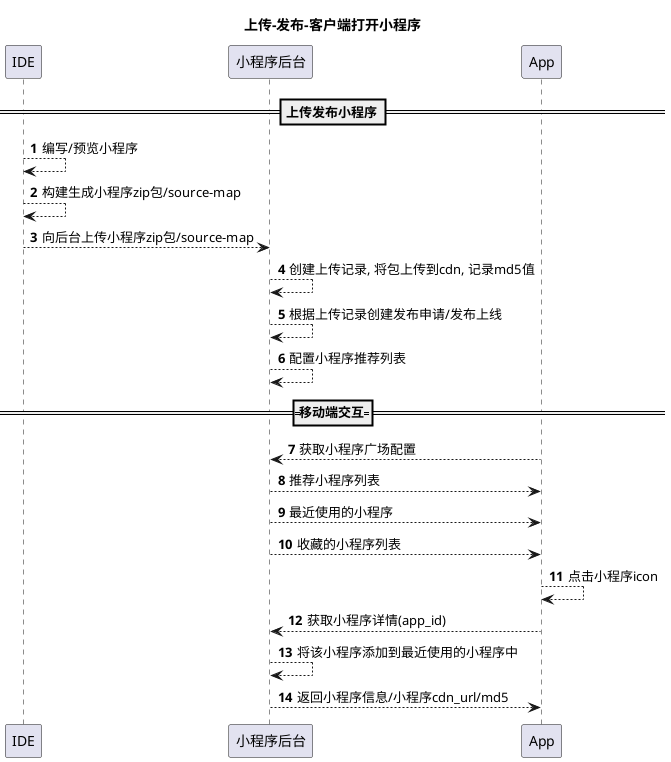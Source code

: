 @startuml
autonumber

title: 上传-发布-客户端打开小程序

==上传发布小程序==


IDE --> IDE : 编写/预览小程序
IDE --> IDE : 构建生成小程序zip包/source-map

IDE --> 小程序后台 : 向后台上传小程序zip包/source-map

小程序后台--> 小程序后台: 创建上传记录, 将包上传到cdn, 记录md5值
小程序后台--> 小程序后台: 根据上传记录创建发布申请/发布上线

小程序后台--> 小程序后台: 配置小程序推荐列表

====移动端交互====

App --> 小程序后台 : 获取小程序广场配置

小程序后台 --> App : 推荐小程序列表
小程序后台 --> App : 最近使用的小程序
小程序后台 --> App : 收藏的小程序列表

App --> App : 点击小程序icon

App --> 小程序后台 : 获取小程序详情(app_id)
小程序后台 --> 小程序后台: 将该小程序添加到最近使用的小程序中

小程序后台 --> App : 返回小程序信息/小程序cdn_url/md5

@enduml